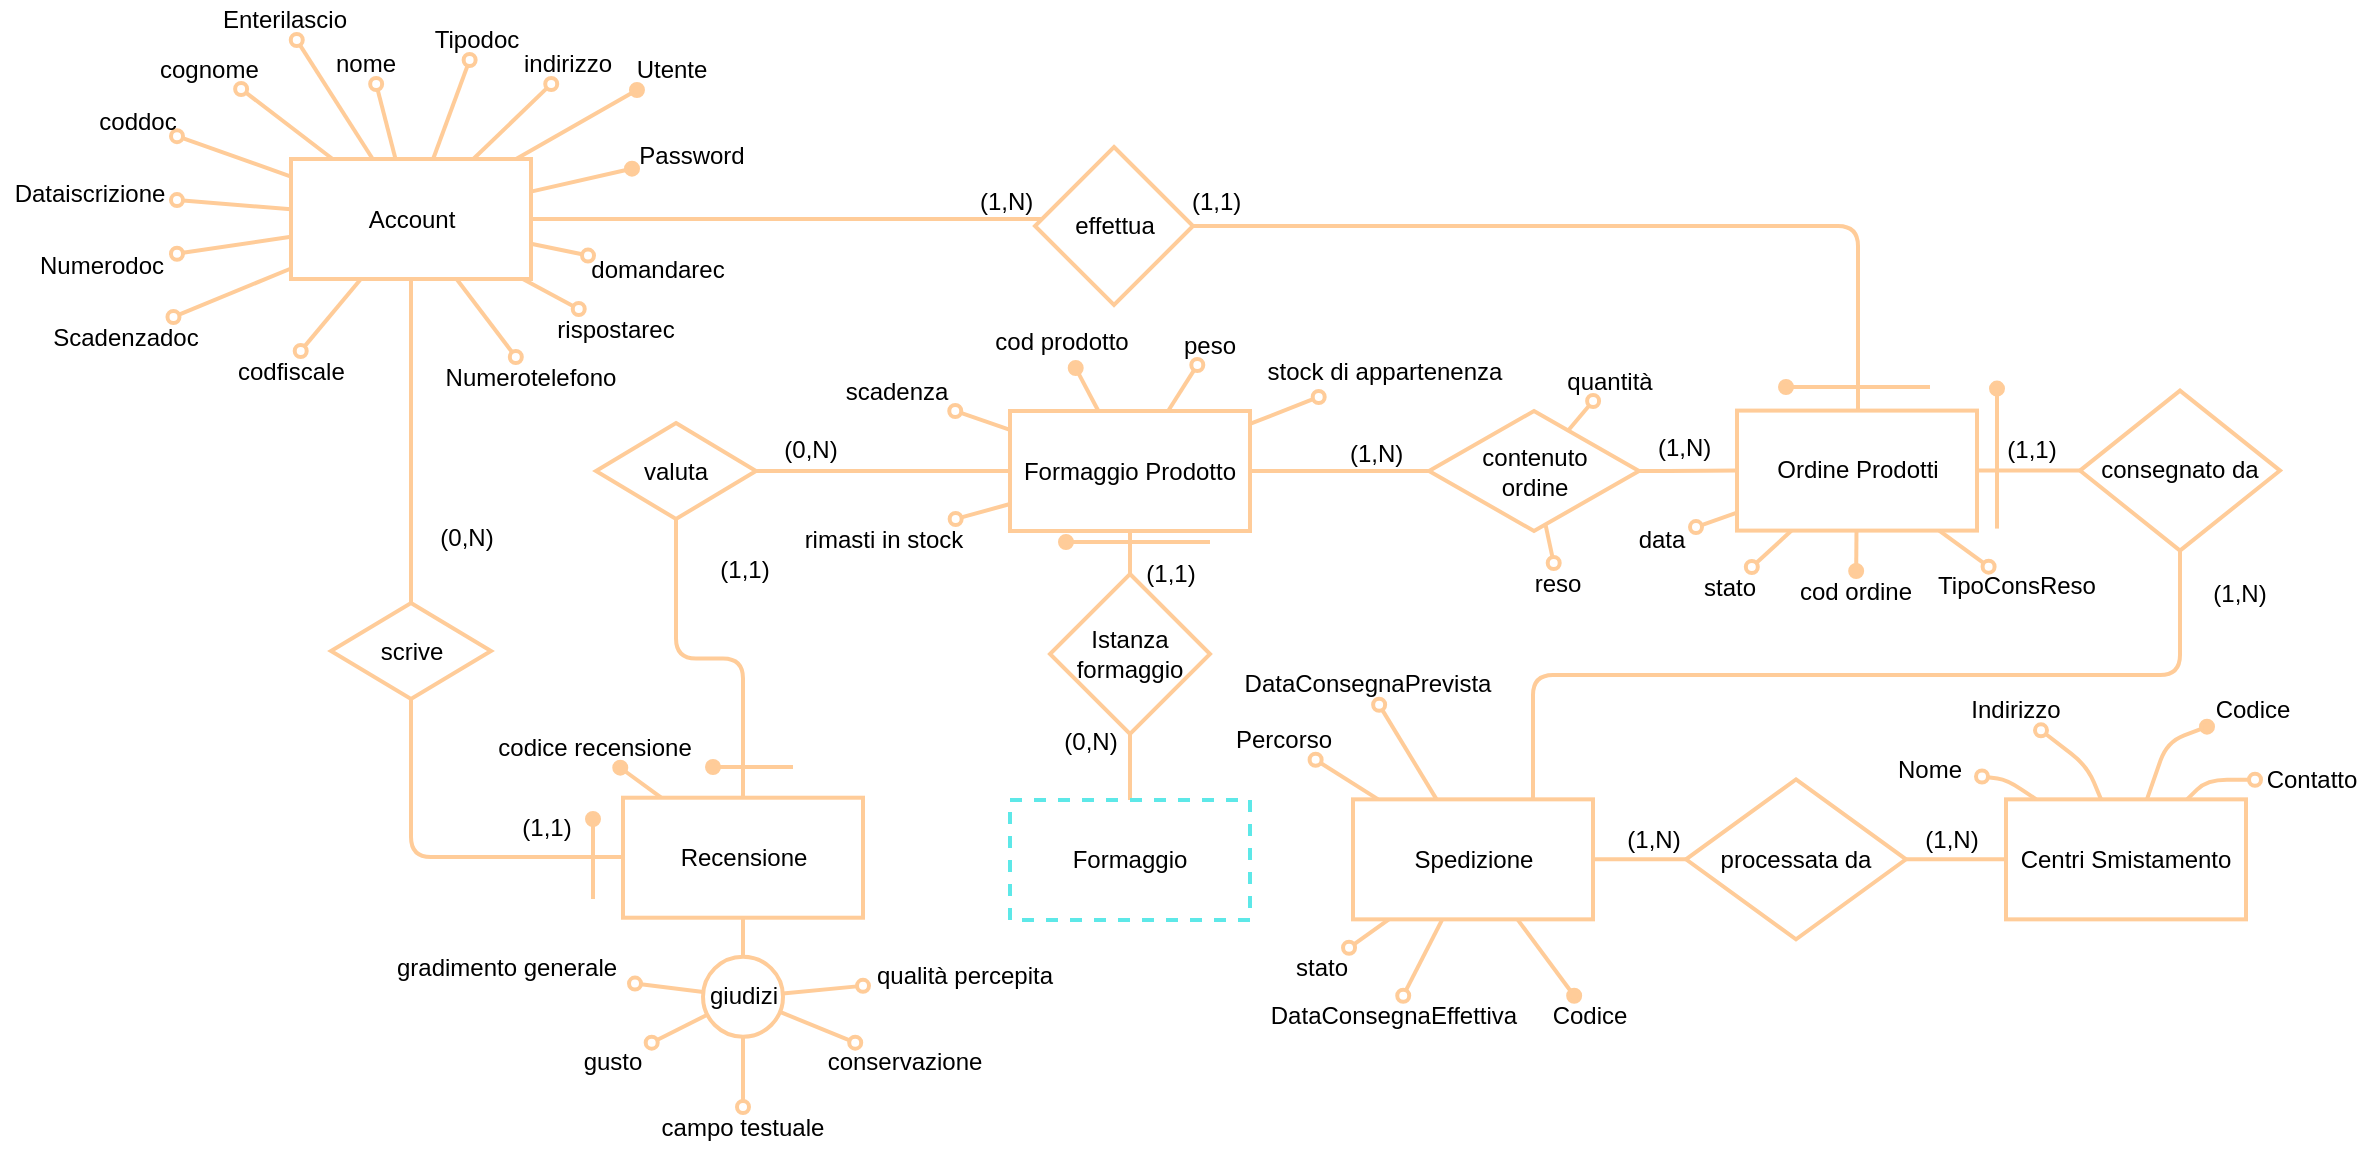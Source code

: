 <mxfile pages="1" version="11.2.8" type="device"><diagram id="EFP8-toJ9apn4Ru0ASMB" name="Page-1"><mxGraphModel dx="2170" dy="1178" grid="1" gridSize="10" guides="1" tooltips="1" connect="1" arrows="1" fold="1" page="1" pageScale="1" pageWidth="3300" pageHeight="2339" math="0" shadow="0"><root><mxCell id="0"/><mxCell id="1" parent="0"/><mxCell id="ha2ks437aVcWWN25_cpP-886" value="(0,N)&lt;br&gt;" style="text;html=1;resizable=0;points=[];autosize=1;align=center;verticalAlign=top;spacingTop=-4;" parent="1" vertex="1"><mxGeometry x="1407" y="456.357" width="40" height="20" as="geometry"/></mxCell><mxCell id="ha2ks437aVcWWN25_cpP-885" value="(1,1)&lt;br&gt;" style="text;html=1;resizable=0;points=[];autosize=1;align=center;verticalAlign=top;spacingTop=-4;" parent="1" vertex="1"><mxGeometry x="1447" y="371.857" width="40" height="20" as="geometry"/></mxCell><mxCell id="ha2ks437aVcWWN25_cpP-15" value="(1,N)" style="text;html=1;strokeColor=none;fillColor=none;align=center;verticalAlign=middle;whiteSpace=wrap;rounded=0;" parent="1" vertex="1"><mxGeometry x="1982" y="382.177" width="40" height="20" as="geometry"/></mxCell><mxCell id="ha2ks437aVcWWN25_cpP-16" value="(1,1)" style="text;html=1;strokeColor=none;fillColor=none;align=center;verticalAlign=middle;whiteSpace=wrap;rounded=0;" parent="1" vertex="1"><mxGeometry x="1878" y="310.294" width="40" height="20" as="geometry"/></mxCell><mxCell id="ha2ks437aVcWWN25_cpP-18" value="(1,N)" style="text;html=1;strokeColor=none;fillColor=none;align=center;verticalAlign=middle;whiteSpace=wrap;rounded=0;" parent="1" vertex="1"><mxGeometry x="1837.5" y="504.677" width="40" height="20" as="geometry"/></mxCell><mxCell id="ha2ks437aVcWWN25_cpP-1" style="rounded=0;orthogonalLoop=1;jettySize=auto;html=1;endArrow=oval;endFill=1;strokeColor=#FFCC99;strokeWidth=2;" parent="1" source="ha2ks437aVcWWN25_cpP-4" target="ha2ks437aVcWWN25_cpP-924" edge="1"><mxGeometry relative="1" as="geometry"><mxPoint x="1859" y="384.5" as="targetPoint"/></mxGeometry></mxCell><mxCell id="ha2ks437aVcWWN25_cpP-2" style="edgeStyle=none;rounded=0;orthogonalLoop=1;jettySize=auto;html=1;endArrow=oval;endFill=0;strokeColor=#FFCC99;strokeWidth=2;" parent="1" source="ha2ks437aVcWWN25_cpP-4" target="ha2ks437aVcWWN25_cpP-927" edge="1"><mxGeometry relative="1" as="geometry"><mxPoint x="1739" y="372.5" as="targetPoint"/></mxGeometry></mxCell><mxCell id="ha2ks437aVcWWN25_cpP-3" style="edgeStyle=none;rounded=0;orthogonalLoop=1;jettySize=auto;html=1;endArrow=oval;endFill=0;strokeColor=#FFCC99;strokeWidth=2;" parent="1" source="ha2ks437aVcWWN25_cpP-4" target="ha2ks437aVcWWN25_cpP-928" edge="1"><mxGeometry relative="1" as="geometry"><mxPoint x="1751" y="384.5" as="targetPoint"/></mxGeometry></mxCell><mxCell id="ha2ks437aVcWWN25_cpP-4" value="Ordine Prodotti" style="rounded=0;whiteSpace=wrap;html=1;strokeColor=#FFCC99;strokeWidth=2;" parent="1" vertex="1"><mxGeometry x="1750.5" y="300.294" width="120" height="60" as="geometry"/></mxCell><mxCell id="ha2ks437aVcWWN25_cpP-5" value="consegnato da" style="rhombus;whiteSpace=wrap;html=1;strokeColor=#FFCC99;strokeWidth=2;" parent="1" vertex="1"><mxGeometry x="1922" y="290.294" width="100" height="80" as="geometry"/></mxCell><mxCell id="ha2ks437aVcWWN25_cpP-6" style="edgeStyle=none;rounded=0;orthogonalLoop=1;jettySize=auto;html=1;endArrow=oval;endFill=0;strokeColor=#FFCC99;strokeWidth=2;" parent="1" source="ha2ks437aVcWWN25_cpP-8" target="ha2ks437aVcWWN25_cpP-930" edge="1"><mxGeometry relative="1" as="geometry"><mxPoint x="1559.5" y="578.882" as="targetPoint"/></mxGeometry></mxCell><mxCell id="ha2ks437aVcWWN25_cpP-7" style="rounded=0;orthogonalLoop=1;jettySize=auto;html=1;endArrow=oval;endFill=0;strokeColor=#FFCC99;strokeWidth=2;" parent="1" source="ha2ks437aVcWWN25_cpP-8" target="ha2ks437aVcWWN25_cpP-932" edge="1"><mxGeometry relative="1" as="geometry"><mxPoint x="1643.5" y="446.882" as="targetPoint"/></mxGeometry></mxCell><mxCell id="PpOcP5s3pyvRw53QO2UG-2" style="edgeStyle=orthogonalEdgeStyle;rounded=1;orthogonalLoop=1;jettySize=auto;html=1;exitX=0.75;exitY=0;exitDx=0;exitDy=0;entryX=0.5;entryY=1;entryDx=0;entryDy=0;endArrow=none;endFill=0;strokeColor=#FFCC99;strokeWidth=2;" parent="1" source="ha2ks437aVcWWN25_cpP-8" target="ha2ks437aVcWWN25_cpP-5" edge="1"><mxGeometry relative="1" as="geometry"/></mxCell><mxCell id="ha2ks437aVcWWN25_cpP-8" value="Spedizione" style="rounded=0;whiteSpace=wrap;html=1;strokeColor=#FFCC99;strokeWidth=2;" parent="1" vertex="1"><mxGeometry x="1558.5" y="494.677" width="120" height="60" as="geometry"/></mxCell><mxCell id="ha2ks437aVcWWN25_cpP-9" value="processata da" style="rhombus;whiteSpace=wrap;html=1;strokeColor=#FFCC99;strokeWidth=2;" parent="1" vertex="1"><mxGeometry x="1725" y="484.677" width="110" height="80" as="geometry"/></mxCell><mxCell id="ha2ks437aVcWWN25_cpP-10" value="Centri Smistamento" style="rounded=0;whiteSpace=wrap;html=1;strokeColor=#FFCC99;strokeWidth=2;" parent="1" vertex="1"><mxGeometry x="1885" y="494.677" width="120" height="60" as="geometry"/></mxCell><mxCell id="ha2ks437aVcWWN25_cpP-11" value="" style="endArrow=none;html=1;exitX=1;exitY=0.5;exitDx=0;exitDy=0;entryX=0;entryY=0.5;entryDx=0;entryDy=0;edgeStyle=orthogonalEdgeStyle;strokeColor=#FFCC99;strokeWidth=2;" parent="1" source="ha2ks437aVcWWN25_cpP-9" target="ha2ks437aVcWWN25_cpP-10" edge="1"><mxGeometry width="50" height="50" relative="1" as="geometry"><mxPoint x="1835" y="583.677" as="sourcePoint"/><mxPoint x="1885" y="533.677" as="targetPoint"/></mxGeometry></mxCell><mxCell id="ha2ks437aVcWWN25_cpP-13" value="" style="endArrow=none;html=1;exitX=1;exitY=0.5;exitDx=0;exitDy=0;entryX=0;entryY=0.5;entryDx=0;entryDy=0;edgeStyle=orthogonalEdgeStyle;strokeColor=#FFCC99;strokeWidth=2;" parent="1" source="ha2ks437aVcWWN25_cpP-8" target="ha2ks437aVcWWN25_cpP-9" edge="1"><mxGeometry width="50" height="50" relative="1" as="geometry"><mxPoint x="1685" y="553.677" as="sourcePoint"/><mxPoint x="1735" y="503.677" as="targetPoint"/></mxGeometry></mxCell><mxCell id="ha2ks437aVcWWN25_cpP-14" value="" style="endArrow=none;html=1;exitX=1;exitY=0.5;exitDx=0;exitDy=0;entryX=0;entryY=0.5;entryDx=0;entryDy=0;edgeStyle=orthogonalEdgeStyle;strokeColor=#FFCC99;strokeWidth=2;" parent="1" source="ha2ks437aVcWWN25_cpP-4" target="ha2ks437aVcWWN25_cpP-5" edge="1"><mxGeometry width="50" height="50" relative="1" as="geometry"><mxPoint x="1880.5" y="349.294" as="sourcePoint"/><mxPoint x="1910.5" y="329.294" as="targetPoint"/></mxGeometry></mxCell><mxCell id="ha2ks437aVcWWN25_cpP-17" value="(1,N)" style="text;html=1;strokeColor=none;fillColor=none;align=center;verticalAlign=middle;whiteSpace=wrap;rounded=0;" parent="1" vertex="1"><mxGeometry x="1688.5" y="504.677" width="40" height="20" as="geometry"/></mxCell><mxCell id="ha2ks437aVcWWN25_cpP-19" value="" style="endArrow=oval;html=1;endFill=1;strokeColor=#FFCC99;strokeWidth=2;" parent="1" source="ha2ks437aVcWWN25_cpP-8" target="ha2ks437aVcWWN25_cpP-21" edge="1"><mxGeometry width="50" height="50" relative="1" as="geometry"><mxPoint x="1648.5" y="524.882" as="sourcePoint"/><mxPoint x="1705" y="583.677" as="targetPoint"/><Array as="points"/></mxGeometry></mxCell><mxCell id="ha2ks437aVcWWN25_cpP-20" value="" style="endArrow=none;html=1;endFill=0;startArrow=oval;startFill=0;strokeColor=#FFCC99;strokeWidth=2;" parent="1" source="ha2ks437aVcWWN25_cpP-22" target="ha2ks437aVcWWN25_cpP-8" edge="1"><mxGeometry width="50" height="50" relative="1" as="geometry"><mxPoint x="1615" y="593.677" as="sourcePoint"/><mxPoint x="1645" y="563.677" as="targetPoint"/></mxGeometry></mxCell><mxCell id="ha2ks437aVcWWN25_cpP-21" value="Codice" style="text;html=1;strokeColor=none;fillColor=none;align=center;verticalAlign=middle;whiteSpace=wrap;rounded=0;" parent="1" vertex="1"><mxGeometry x="1651.5" y="592.882" width="50" height="20" as="geometry"/></mxCell><mxCell id="ha2ks437aVcWWN25_cpP-22" value="DataConsegnaPrevista" style="text;html=1;strokeColor=none;fillColor=none;align=center;verticalAlign=middle;whiteSpace=wrap;rounded=0;" parent="1" vertex="1"><mxGeometry x="1498.5" y="427.382" width="134" height="20" as="geometry"/></mxCell><mxCell id="ha2ks437aVcWWN25_cpP-23" value="" style="endArrow=oval;html=1;endFill=1;strokeColor=#FFCC99;strokeWidth=2;" parent="1" edge="1"><mxGeometry width="50" height="50" relative="1" as="geometry"><mxPoint x="1880.5" y="359.294" as="sourcePoint"/><mxPoint x="1880.5" y="289.294" as="targetPoint"/></mxGeometry></mxCell><mxCell id="ha2ks437aVcWWN25_cpP-24" value="" style="endArrow=none;html=1;startArrow=oval;startFill=0;strokeColor=#FFCC99;strokeWidth=2;" parent="1" source="ha2ks437aVcWWN25_cpP-25" target="ha2ks437aVcWWN25_cpP-8" edge="1"><mxGeometry width="50" height="50" relative="1" as="geometry"><mxPoint x="1525" y="583.677" as="sourcePoint"/><mxPoint x="1575" y="563.677" as="targetPoint"/><Array as="points"/></mxGeometry></mxCell><mxCell id="ha2ks437aVcWWN25_cpP-25" value="Percorso" style="text;html=1;strokeColor=none;fillColor=none;align=center;verticalAlign=middle;whiteSpace=wrap;rounded=0;" parent="1" vertex="1"><mxGeometry x="1493" y="454.882" width="62" height="20" as="geometry"/></mxCell><mxCell id="ha2ks437aVcWWN25_cpP-26" value="" style="endArrow=none;html=1;startArrow=oval;startFill=0;strokeColor=#FFCC99;strokeWidth=2;" parent="1" source="ha2ks437aVcWWN25_cpP-30" target="ha2ks437aVcWWN25_cpP-10" edge="1"><mxGeometry width="50" height="50" relative="1" as="geometry"><mxPoint x="1865" y="583.677" as="sourcePoint"/><mxPoint x="1985" y="573.677" as="targetPoint"/><Array as="points"><mxPoint x="1885.5" y="484.882"/></Array></mxGeometry></mxCell><mxCell id="ha2ks437aVcWWN25_cpP-27" value="" style="endArrow=none;html=1;startArrow=oval;startFill=0;strokeColor=#FFCC99;strokeWidth=2;" parent="1" source="ha2ks437aVcWWN25_cpP-31" target="ha2ks437aVcWWN25_cpP-10" edge="1"><mxGeometry width="50" height="50" relative="1" as="geometry"><mxPoint x="1905" y="613.677" as="sourcePoint"/><mxPoint x="1975" y="563.677" as="targetPoint"/><Array as="points"><mxPoint x="1925.5" y="477.882"/></Array></mxGeometry></mxCell><mxCell id="ha2ks437aVcWWN25_cpP-28" value="" style="endArrow=none;html=1;startArrow=oval;startFill=1;strokeColor=#FFCC99;strokeWidth=2;" parent="1" source="ha2ks437aVcWWN25_cpP-32" target="ha2ks437aVcWWN25_cpP-10" edge="1"><mxGeometry width="50" height="50" relative="1" as="geometry"><mxPoint x="1985" y="613.677" as="sourcePoint"/><mxPoint x="1956.5" y="525.882" as="targetPoint"/><Array as="points"><mxPoint x="1965.5" y="465.882"/></Array></mxGeometry></mxCell><mxCell id="ha2ks437aVcWWN25_cpP-29" value="" style="endArrow=none;html=1;endFill=0;startArrow=oval;startFill=0;strokeColor=#FFCC99;strokeWidth=2;" parent="1" source="ha2ks437aVcWWN25_cpP-33" target="ha2ks437aVcWWN25_cpP-10" edge="1"><mxGeometry width="50" height="50" relative="1" as="geometry"><mxPoint x="2005" y="583.677" as="sourcePoint"/><mxPoint x="1975.5" y="537.882" as="targetPoint"/><Array as="points"><mxPoint x="1985.5" y="484.882"/></Array></mxGeometry></mxCell><mxCell id="ha2ks437aVcWWN25_cpP-30" value="Nome" style="text;html=1;strokeColor=none;fillColor=none;align=center;verticalAlign=middle;whiteSpace=wrap;rounded=0;" parent="1" vertex="1"><mxGeometry x="1821" y="469.882" width="52" height="20" as="geometry"/></mxCell><mxCell id="ha2ks437aVcWWN25_cpP-31" value="Indirizzo" style="text;html=1;strokeColor=none;fillColor=none;align=center;verticalAlign=middle;whiteSpace=wrap;rounded=0;" parent="1" vertex="1"><mxGeometry x="1869.5" y="440.177" width="40" height="20" as="geometry"/></mxCell><mxCell id="ha2ks437aVcWWN25_cpP-32" value="Codice" style="text;html=1;strokeColor=none;fillColor=none;align=center;verticalAlign=middle;whiteSpace=wrap;rounded=0;" parent="1" vertex="1"><mxGeometry x="1985.5" y="439.882" width="45" height="20" as="geometry"/></mxCell><mxCell id="ha2ks437aVcWWN25_cpP-33" value="Contatto" style="text;html=1;strokeColor=none;fillColor=none;align=center;verticalAlign=middle;whiteSpace=wrap;rounded=0;" parent="1" vertex="1"><mxGeometry x="2009.5" y="474.882" width="56" height="20" as="geometry"/></mxCell><mxCell id="ha2ks437aVcWWN25_cpP-34" value="" style="endArrow=none;html=1;startArrow=oval;startFill=0;strokeColor=#FFCC99;strokeWidth=2;" parent="1" source="ha2ks437aVcWWN25_cpP-35" target="ha2ks437aVcWWN25_cpP-4" edge="1"><mxGeometry width="50" height="50" relative="1" as="geometry"><mxPoint x="1900.5" y="399.294" as="sourcePoint"/><mxPoint x="1850.5" y="399.294" as="targetPoint"/><Array as="points"/></mxGeometry></mxCell><mxCell id="ha2ks437aVcWWN25_cpP-35" value="TipoConsReso" style="text;html=1;strokeColor=none;fillColor=none;align=center;verticalAlign=middle;whiteSpace=wrap;rounded=0;" parent="1" vertex="1"><mxGeometry x="1844.5" y="378.32" width="91" height="20" as="geometry"/></mxCell><mxCell id="ha2ks437aVcWWN25_cpP-38" value="" style="edgeStyle=none;rounded=1;orthogonalLoop=1;jettySize=auto;html=1;endArrow=none;endFill=0;" parent="1" edge="1"><mxGeometry relative="1" as="geometry"><mxPoint x="1107.5" y="324" as="targetPoint"/></mxGeometry></mxCell><mxCell id="ha2ks437aVcWWN25_cpP-172" style="rounded=1;orthogonalLoop=1;jettySize=auto;html=1;endArrow=oval;endFill=0;strokeColor=#FFCC99;strokeWidth=2;" parent="1" source="ha2ks437aVcWWN25_cpP-660" target="ha2ks437aVcWWN25_cpP-217" edge="1"><mxGeometry relative="1" as="geometry"><Array as="points"/></mxGeometry></mxCell><mxCell id="ha2ks437aVcWWN25_cpP-173" style="edgeStyle=none;rounded=1;orthogonalLoop=1;jettySize=auto;html=1;endArrow=oval;endFill=0;strokeColor=#FFCC99;strokeWidth=2;" parent="1" source="ha2ks437aVcWWN25_cpP-660" target="ha2ks437aVcWWN25_cpP-218" edge="1"><mxGeometry relative="1" as="geometry"><Array as="points"/></mxGeometry></mxCell><mxCell id="ha2ks437aVcWWN25_cpP-174" style="edgeStyle=none;rounded=1;orthogonalLoop=1;jettySize=auto;html=1;endArrow=oval;endFill=0;strokeColor=#FFCC99;strokeWidth=2;" parent="1" source="ha2ks437aVcWWN25_cpP-660" target="ha2ks437aVcWWN25_cpP-219" edge="1"><mxGeometry relative="1" as="geometry"><Array as="points"/></mxGeometry></mxCell><mxCell id="ha2ks437aVcWWN25_cpP-176" style="edgeStyle=none;rounded=1;orthogonalLoop=1;jettySize=auto;html=1;endArrow=oval;endFill=0;strokeColor=#FFCC99;strokeWidth=2;" parent="1" source="ha2ks437aVcWWN25_cpP-660" target="ha2ks437aVcWWN25_cpP-220" edge="1"><mxGeometry relative="1" as="geometry"/></mxCell><mxCell id="ha2ks437aVcWWN25_cpP-178" style="rounded=1;orthogonalLoop=1;jettySize=auto;html=1;endArrow=oval;endFill=0;strokeColor=#FFCC99;strokeWidth=2;" parent="1" source="ha2ks437aVcWWN25_cpP-660" target="ha2ks437aVcWWN25_cpP-693" edge="1"><mxGeometry relative="1" as="geometry"/></mxCell><mxCell id="ha2ks437aVcWWN25_cpP-179" style="edgeStyle=none;rounded=1;orthogonalLoop=1;jettySize=auto;html=1;endArrow=oval;endFill=0;strokeColor=#FFCC99;strokeWidth=2;" parent="1" source="ha2ks437aVcWWN25_cpP-660" target="ha2ks437aVcWWN25_cpP-694" edge="1"><mxGeometry relative="1" as="geometry"><Array as="points"/></mxGeometry></mxCell><mxCell id="ha2ks437aVcWWN25_cpP-180" style="edgeStyle=none;rounded=1;orthogonalLoop=1;jettySize=auto;html=1;endArrow=oval;endFill=0;strokeColor=#FFCC99;strokeWidth=2;" parent="1" source="ha2ks437aVcWWN25_cpP-660" target="ha2ks437aVcWWN25_cpP-692" edge="1"><mxGeometry relative="1" as="geometry"><Array as="points"/></mxGeometry></mxCell><mxCell id="ha2ks437aVcWWN25_cpP-181" style="edgeStyle=none;rounded=1;orthogonalLoop=1;jettySize=auto;html=1;endArrow=oval;endFill=0;strokeColor=#FFCC99;strokeWidth=2;" parent="1" source="ha2ks437aVcWWN25_cpP-660" target="ha2ks437aVcWWN25_cpP-691" edge="1"><mxGeometry relative="1" as="geometry"><Array as="points"/></mxGeometry></mxCell><mxCell id="ha2ks437aVcWWN25_cpP-182" style="edgeStyle=none;rounded=1;orthogonalLoop=1;jettySize=auto;html=1;endArrow=oval;endFill=0;strokeColor=#FFCC99;strokeWidth=2;" parent="1" source="ha2ks437aVcWWN25_cpP-660" target="ha2ks437aVcWWN25_cpP-696" edge="1"><mxGeometry relative="1" as="geometry"><Array as="points"/></mxGeometry></mxCell><mxCell id="ha2ks437aVcWWN25_cpP-183" style="edgeStyle=none;rounded=1;orthogonalLoop=1;jettySize=auto;html=1;endArrow=oval;endFill=0;strokeColor=#FFCC99;strokeWidth=2;" parent="1" source="ha2ks437aVcWWN25_cpP-660" target="ha2ks437aVcWWN25_cpP-695" edge="1"><mxGeometry relative="1" as="geometry"><Array as="points"/></mxGeometry></mxCell><mxCell id="ha2ks437aVcWWN25_cpP-184" style="edgeStyle=orthogonalEdgeStyle;rounded=1;orthogonalLoop=1;jettySize=auto;html=1;endArrow=none;endFill=0;strokeColor=#FFCC99;strokeWidth=2;" parent="1" source="ha2ks437aVcWWN25_cpP-660" target="ha2ks437aVcWWN25_cpP-705" edge="1"><mxGeometry relative="1" as="geometry"><mxPoint x="1367.0" y="466.147" as="targetPoint"/><mxPoint x="743" y="456.5" as="sourcePoint"/><Array as="points"><mxPoint x="1108.5" y="207.5"/><mxPoint x="1108.5" y="207.5"/></Array></mxGeometry></mxCell><mxCell id="ha2ks437aVcWWN25_cpP-186" style="rounded=0;orthogonalLoop=1;jettySize=auto;html=1;endArrow=oval;endFill=0;strokeColor=#FFCC99;strokeWidth=2;" parent="1" source="ha2ks437aVcWWN25_cpP-660" target="ha2ks437aVcWWN25_cpP-920" edge="1"><mxGeometry relative="1" as="geometry"><mxPoint x="921" y="426.5" as="targetPoint"/></mxGeometry></mxCell><mxCell id="ha2ks437aVcWWN25_cpP-217" value="nome" style="text;html=1;strokeColor=none;fillColor=none;align=left;verticalAlign=middle;whiteSpace=wrap;rounded=0;" parent="1" vertex="1"><mxGeometry x="1047.5" y="117" width="40" height="20" as="geometry"/></mxCell><mxCell id="ha2ks437aVcWWN25_cpP-218" value="cognome" style="text;html=1;strokeColor=none;fillColor=none;align=left;verticalAlign=middle;whiteSpace=wrap;rounded=0;" parent="1" vertex="1"><mxGeometry x="959.5" y="119.5" width="60" height="20" as="geometry"/></mxCell><mxCell id="ha2ks437aVcWWN25_cpP-219" value="indirizzo" style="text;html=1;strokeColor=none;fillColor=none;align=left;verticalAlign=middle;whiteSpace=wrap;rounded=0;" parent="1" vertex="1"><mxGeometry x="1141.5" y="117" width="53" height="20" as="geometry"/></mxCell><mxCell id="ha2ks437aVcWWN25_cpP-220" value="coddoc" style="text;html=1;strokeColor=none;fillColor=none;align=center;verticalAlign=middle;whiteSpace=wrap;rounded=0;" parent="1" vertex="1"><mxGeometry x="930.5" y="146" width="40" height="20" as="geometry"/></mxCell><mxCell id="ha2ks437aVcWWN25_cpP-304" style="edgeStyle=orthogonalEdgeStyle;rounded=0;orthogonalLoop=1;jettySize=auto;html=1;startArrow=none;startFill=0;endArrow=none;endFill=0;strokeColor=#FFCC99;strokeWidth=2;" parent="1" source="ha2ks437aVcWWN25_cpP-306" target="ha2ks437aVcWWN25_cpP-884" edge="1"><mxGeometry relative="1" as="geometry"/></mxCell><mxCell id="ha2ks437aVcWWN25_cpP-306" value="Formaggio" style="rounded=0;whiteSpace=wrap;html=1;strokeColor=#5DE8E8;strokeWidth=2;dashed=1;" parent="1" vertex="1"><mxGeometry x="1387" y="495" width="120" height="60" as="geometry"/></mxCell><mxCell id="ha2ks437aVcWWN25_cpP-417" value="" style="endArrow=none;html=1;startArrow=oval;startFill=0;strokeColor=#FFCC99;strokeWidth=2;" parent="1" source="ha2ks437aVcWWN25_cpP-420" target="ha2ks437aVcWWN25_cpP-883" edge="1"><mxGeometry width="50" height="50" relative="1" as="geometry"><mxPoint x="1337" y="585" as="sourcePoint"/><mxPoint x="1427" y="545" as="targetPoint"/><Array as="points"/></mxGeometry></mxCell><mxCell id="ha2ks437aVcWWN25_cpP-418" value="" style="endArrow=none;html=1;startArrow=oval;startFill=0;strokeColor=#FFCC99;strokeWidth=2;" parent="1" source="ha2ks437aVcWWN25_cpP-419" target="ha2ks437aVcWWN25_cpP-883" edge="1"><mxGeometry width="50" height="50" relative="1" as="geometry"><mxPoint x="1337" y="465" as="sourcePoint"/><mxPoint x="1387" y="415" as="targetPoint"/><Array as="points"/></mxGeometry></mxCell><mxCell id="ha2ks437aVcWWN25_cpP-419" value="peso" style="text;html=1;strokeColor=none;fillColor=none;align=center;verticalAlign=middle;whiteSpace=wrap;rounded=0;" parent="1" vertex="1"><mxGeometry x="1467" y="257.5" width="40" height="20" as="geometry"/></mxCell><mxCell id="ha2ks437aVcWWN25_cpP-420" value="scadenza" style="text;html=1;strokeColor=none;fillColor=none;align=center;verticalAlign=middle;whiteSpace=wrap;rounded=0;" parent="1" vertex="1"><mxGeometry x="1295" y="280.5" width="71" height="20" as="geometry"/></mxCell><mxCell id="ha2ks437aVcWWN25_cpP-647" style="edgeStyle=orthogonalEdgeStyle;rounded=1;orthogonalLoop=1;jettySize=auto;html=1;endArrow=none;endFill=0;strokeColor=#FFCC99;strokeWidth=2;" parent="1" source="ha2ks437aVcWWN25_cpP-648" target="ha2ks437aVcWWN25_cpP-676" edge="1"><mxGeometry relative="1" as="geometry"><Array as="points"><mxPoint x="1087.5" y="523.5"/></Array></mxGeometry></mxCell><mxCell id="ha2ks437aVcWWN25_cpP-648" value="scrive" style="rhombus;whiteSpace=wrap;html=1;align=center;strokeColor=#FFCC99;strokeWidth=2;" parent="1" vertex="1"><mxGeometry x="1047.5" y="396.5" width="80" height="48" as="geometry"/></mxCell><mxCell id="ha2ks437aVcWWN25_cpP-649" style="edgeStyle=orthogonalEdgeStyle;rounded=1;orthogonalLoop=1;jettySize=auto;html=1;endArrow=none;endFill=0;strokeColor=#FFCC99;strokeWidth=2;" parent="1" source="ha2ks437aVcWWN25_cpP-651" target="ha2ks437aVcWWN25_cpP-676" edge="1"><mxGeometry relative="1" as="geometry"/></mxCell><mxCell id="ha2ks437aVcWWN25_cpP-650" style="edgeStyle=orthogonalEdgeStyle;rounded=0;orthogonalLoop=1;jettySize=auto;html=1;startArrow=none;startFill=0;endArrow=none;endFill=0;strokeColor=#FFCC99;strokeWidth=2;" parent="1" source="ha2ks437aVcWWN25_cpP-651" target="ha2ks437aVcWWN25_cpP-883" edge="1"><mxGeometry relative="1" as="geometry"/></mxCell><mxCell id="ha2ks437aVcWWN25_cpP-651" value="valuta" style="rhombus;whiteSpace=wrap;html=1;align=center;strokeColor=#FFCC99;strokeWidth=2;" parent="1" vertex="1"><mxGeometry x="1180" y="306.5" width="80" height="48" as="geometry"/></mxCell><mxCell id="ha2ks437aVcWWN25_cpP-652" style="edgeStyle=orthogonalEdgeStyle;rounded=1;orthogonalLoop=1;jettySize=auto;html=1;endArrow=none;endFill=0;strokeColor=#FFCC99;strokeWidth=2;" parent="1" source="ha2ks437aVcWWN25_cpP-656" target="ha2ks437aVcWWN25_cpP-4" edge="1"><mxGeometry relative="1" as="geometry"/></mxCell><mxCell id="ha2ks437aVcWWN25_cpP-653" style="edgeStyle=orthogonalEdgeStyle;rounded=0;orthogonalLoop=1;jettySize=auto;html=1;startArrow=none;startFill=0;endArrow=none;endFill=0;strokeColor=#FFCC99;strokeWidth=2;" parent="1" source="ha2ks437aVcWWN25_cpP-656" target="ha2ks437aVcWWN25_cpP-883" edge="1"><mxGeometry relative="1" as="geometry"/></mxCell><mxCell id="ha2ks437aVcWWN25_cpP-654" style="edgeStyle=none;rounded=0;orthogonalLoop=1;jettySize=auto;html=1;endArrow=oval;endFill=0;strokeColor=#FFCC99;strokeWidth=2;" parent="1" source="ha2ks437aVcWWN25_cpP-656" target="ha2ks437aVcWWN25_cpP-926" edge="1"><mxGeometry relative="1" as="geometry"><mxPoint x="1667" y="288.5" as="targetPoint"/></mxGeometry></mxCell><mxCell id="ha2ks437aVcWWN25_cpP-655" style="edgeStyle=none;rounded=0;orthogonalLoop=1;jettySize=auto;html=1;endArrow=oval;endFill=0;strokeColor=#FFCC99;strokeWidth=2;" parent="1" source="ha2ks437aVcWWN25_cpP-656" target="ha2ks437aVcWWN25_cpP-933" edge="1"><mxGeometry relative="1" as="geometry"><mxPoint x="1667" y="372.5" as="targetPoint"/></mxGeometry></mxCell><mxCell id="ha2ks437aVcWWN25_cpP-656" value="contenuto&lt;br&gt;ordine" style="rhombus;whiteSpace=wrap;html=1;align=center;strokeColor=#FFCC99;strokeWidth=2;" parent="1" vertex="1"><mxGeometry x="1596.5" y="300.5" width="105" height="60" as="geometry"/></mxCell><mxCell id="ha2ks437aVcWWN25_cpP-659" style="edgeStyle=orthogonalEdgeStyle;rounded=1;orthogonalLoop=1;jettySize=auto;html=1;endArrow=none;endFill=0;strokeColor=#FFCC99;strokeWidth=2;" parent="1" source="ha2ks437aVcWWN25_cpP-660" target="ha2ks437aVcWWN25_cpP-648" edge="1"><mxGeometry relative="1" as="geometry"/></mxCell><mxCell id="ha2ks437aVcWWN25_cpP-660" value="Account" style="rounded=0;whiteSpace=wrap;html=1;strokeColor=#FFCC99;strokeWidth=2;" parent="1" vertex="1"><mxGeometry x="1027.5" y="174.5" width="120" height="60" as="geometry"/></mxCell><mxCell id="ha2ks437aVcWWN25_cpP-661" value="" style="endArrow=oval;html=1;endFill=1;strokeColor=#FFCC99;strokeWidth=2;" parent="1" source="ha2ks437aVcWWN25_cpP-660" target="ha2ks437aVcWWN25_cpP-666" edge="1"><mxGeometry width="50" height="50" relative="1" as="geometry"><mxPoint x="1144.5" y="169.5" as="sourcePoint"/><mxPoint x="1184.5" y="159.5" as="targetPoint"/><Array as="points"/></mxGeometry></mxCell><mxCell id="ha2ks437aVcWWN25_cpP-662" value="" style="endArrow=oval;html=1;startArrow=none;startFill=0;endFill=1;strokeColor=#FFCC99;strokeWidth=2;" parent="1" source="ha2ks437aVcWWN25_cpP-660" target="ha2ks437aVcWWN25_cpP-665" edge="1"><mxGeometry width="50" height="50" relative="1" as="geometry"><mxPoint x="1064.5" y="169.5" as="sourcePoint"/><mxPoint x="1184.5" y="139.5" as="targetPoint"/><Array as="points"/></mxGeometry></mxCell><mxCell id="ha2ks437aVcWWN25_cpP-663" value="" style="endArrow=oval;html=1;endFill=0;strokeColor=#FFCC99;strokeWidth=2;" parent="1" source="ha2ks437aVcWWN25_cpP-660" target="ha2ks437aVcWWN25_cpP-667" edge="1"><mxGeometry width="50" height="50" relative="1" as="geometry"><mxPoint x="1114.5" y="299.5" as="sourcePoint"/><mxPoint x="1184.5" y="249.5" as="targetPoint"/><Array as="points"/></mxGeometry></mxCell><mxCell id="ha2ks437aVcWWN25_cpP-664" value="" style="endArrow=oval;html=1;startArrow=none;startFill=0;endFill=0;strokeColor=#FFCC99;strokeWidth=2;" parent="1" source="ha2ks437aVcWWN25_cpP-660" target="ha2ks437aVcWWN25_cpP-668" edge="1"><mxGeometry width="50" height="50" relative="1" as="geometry"><mxPoint x="1098.5" y="239.5" as="sourcePoint"/><mxPoint x="1184.5" y="269.5" as="targetPoint"/><Array as="points"/></mxGeometry></mxCell><mxCell id="ha2ks437aVcWWN25_cpP-665" value="Utente" style="text;html=1;strokeColor=none;fillColor=none;align=center;verticalAlign=middle;whiteSpace=wrap;rounded=0;" parent="1" vertex="1"><mxGeometry x="1198" y="120" width="40" height="20" as="geometry"/></mxCell><mxCell id="ha2ks437aVcWWN25_cpP-666" value="Password" style="text;html=1;strokeColor=none;fillColor=none;align=center;verticalAlign=middle;whiteSpace=wrap;rounded=0;" parent="1" vertex="1"><mxGeometry x="1198" y="162.5" width="60" height="20" as="geometry"/></mxCell><mxCell id="ha2ks437aVcWWN25_cpP-667" value="domandarec" style="text;html=1;strokeColor=none;fillColor=none;align=center;verticalAlign=middle;whiteSpace=wrap;rounded=0;" parent="1" vertex="1"><mxGeometry x="1176" y="220" width="70" height="20" as="geometry"/></mxCell><mxCell id="ha2ks437aVcWWN25_cpP-668" value="rispostarec" style="text;html=1;strokeColor=none;fillColor=none;align=center;verticalAlign=middle;whiteSpace=wrap;rounded=0;" parent="1" vertex="1"><mxGeometry x="1160" y="249.5" width="60" height="20" as="geometry"/></mxCell><mxCell id="ha2ks437aVcWWN25_cpP-669" value="(0,N)&lt;br&gt;" style="text;html=1;resizable=0;points=[];autosize=1;align=center;verticalAlign=top;spacingTop=-4;" parent="1" vertex="1"><mxGeometry x="1094.897" y="354.357" width="40" height="20" as="geometry"/></mxCell><mxCell id="ha2ks437aVcWWN25_cpP-670" value="(1,1)&lt;br&gt;" style="text;html=1;resizable=0;points=[];autosize=1;align=center;verticalAlign=top;spacingTop=-4;" parent="1" vertex="1"><mxGeometry x="1134.5" y="499.357" width="40" height="20" as="geometry"/></mxCell><mxCell id="ha2ks437aVcWWN25_cpP-671" style="edgeStyle=none;rounded=1;orthogonalLoop=1;jettySize=auto;html=1;endArrow=oval;endFill=1;strokeWidth=2;align=center;strokeColor=#FFCC99;" parent="1" edge="1"><mxGeometry relative="1" as="geometry"><mxPoint x="1178.5" y="504.5" as="targetPoint"/><mxPoint x="1178.5" y="544.5" as="sourcePoint"/></mxGeometry></mxCell><mxCell id="ha2ks437aVcWWN25_cpP-672" value="(1,1)&lt;br&gt;" style="text;html=1;resizable=0;points=[];autosize=1;align=center;verticalAlign=top;spacingTop=-4;" parent="1" vertex="1"><mxGeometry x="1233.5" y="370.357" width="40" height="20" as="geometry"/></mxCell><mxCell id="ha2ks437aVcWWN25_cpP-673" style="edgeStyle=none;rounded=1;orthogonalLoop=1;jettySize=auto;html=1;endArrow=oval;endFill=1;strokeWidth=2;align=center;strokeColor=#FFCC99;" parent="1" edge="1"><mxGeometry relative="1" as="geometry"><mxPoint x="1238.5" y="478.5" as="targetPoint"/><mxPoint x="1278.5" y="478.5" as="sourcePoint"/></mxGeometry></mxCell><mxCell id="ha2ks437aVcWWN25_cpP-674" value="codice recensione&lt;br&gt;" style="text;html=1;resizable=0;points=[];autosize=1;align=center;verticalAlign=top;spacingTop=-4;" parent="1" vertex="1"><mxGeometry x="1123.5" y="458.857" width="110" height="20" as="geometry"/></mxCell><mxCell id="ha2ks437aVcWWN25_cpP-675" style="edgeStyle=none;rounded=1;orthogonalLoop=1;jettySize=auto;html=1;endArrow=oval;endFill=1;strokeWidth=2;align=center;strokeColor=#FFCC99;" parent="1" source="ha2ks437aVcWWN25_cpP-676" target="ha2ks437aVcWWN25_cpP-674" edge="1"><mxGeometry relative="1" as="geometry"><mxPoint x="1253.5" y="464.857" as="targetPoint"/></mxGeometry></mxCell><mxCell id="ha2ks437aVcWWN25_cpP-676" value="Recensione&lt;br&gt;" style="rounded=0;whiteSpace=wrap;html=1;align=center;strokeColor=#FFCC99;strokeWidth=2;" parent="1" vertex="1"><mxGeometry x="1193.5" y="493.857" width="120" height="60" as="geometry"/></mxCell><mxCell id="ha2ks437aVcWWN25_cpP-677" style="edgeStyle=none;rounded=1;orthogonalLoop=1;jettySize=auto;html=1;endArrow=none;endFill=0;strokeWidth=2;strokeColor=#FFCC99;" parent="1" source="ha2ks437aVcWWN25_cpP-676" target="ha2ks437aVcWWN25_cpP-683" edge="1"><mxGeometry relative="1" as="geometry"><mxPoint x="1253.5" y="584.857" as="targetPoint"/></mxGeometry></mxCell><mxCell id="ha2ks437aVcWWN25_cpP-678" style="edgeStyle=none;rounded=1;orthogonalLoop=1;jettySize=auto;html=1;endArrow=oval;endFill=0;strokeWidth=2;align=center;strokeColor=#FFCC99;" parent="1" source="ha2ks437aVcWWN25_cpP-683" target="ha2ks437aVcWWN25_cpP-685" edge="1"><mxGeometry relative="1" as="geometry"><mxPoint x="1347" y="450.842" as="targetPoint"/></mxGeometry></mxCell><mxCell id="ha2ks437aVcWWN25_cpP-679" style="edgeStyle=none;rounded=1;orthogonalLoop=1;jettySize=auto;html=1;endArrow=oval;endFill=0;strokeWidth=2;align=center;strokeColor=#FFCC99;" parent="1" source="ha2ks437aVcWWN25_cpP-683" target="ha2ks437aVcWWN25_cpP-684" edge="1"><mxGeometry relative="1" as="geometry"/></mxCell><mxCell id="ha2ks437aVcWWN25_cpP-681" style="edgeStyle=none;rounded=1;orthogonalLoop=1;jettySize=auto;html=1;endArrow=oval;endFill=0;strokeWidth=2;align=center;strokeColor=#FFCC99;" parent="1" source="ha2ks437aVcWWN25_cpP-683" target="ha2ks437aVcWWN25_cpP-690" edge="1"><mxGeometry relative="1" as="geometry"><mxPoint x="1193.55" y="403.357" as="targetPoint"/></mxGeometry></mxCell><mxCell id="ha2ks437aVcWWN25_cpP-682" style="edgeStyle=none;rounded=1;orthogonalLoop=1;jettySize=auto;html=1;endArrow=oval;endFill=0;strokeWidth=2;align=center;strokeColor=#FFCC99;" parent="1" source="ha2ks437aVcWWN25_cpP-683" target="ha2ks437aVcWWN25_cpP-687" edge="1"><mxGeometry relative="1" as="geometry"><mxPoint x="1189" y="451.448" as="targetPoint"/></mxGeometry></mxCell><mxCell id="iSkgzNAF7NxDRUB1Yl_z-1" style="rounded=0;orthogonalLoop=1;jettySize=auto;html=1;exitX=0.5;exitY=1;exitDx=0;exitDy=0;startArrow=none;startFill=0;endArrow=oval;endFill=0;strokeColor=#FFCC99;strokeWidth=2;entryX=0.5;entryY=0;entryDx=0;entryDy=0;" parent="1" source="ha2ks437aVcWWN25_cpP-683" target="iSkgzNAF7NxDRUB1Yl_z-2" edge="1"><mxGeometry relative="1" as="geometry"><mxPoint x="1253.5" y="638.5" as="targetPoint"/></mxGeometry></mxCell><mxCell id="ha2ks437aVcWWN25_cpP-683" value="giudizi" style="ellipse;whiteSpace=wrap;html=1;aspect=fixed;align=center;strokeColor=#FFCC99;strokeWidth=2;" parent="1" vertex="1"><mxGeometry x="1233.5" y="573.357" width="40" height="40" as="geometry"/></mxCell><mxCell id="ha2ks437aVcWWN25_cpP-684" value="qualità percepita&lt;br&gt;" style="text;html=1;resizable=0;points=[];autosize=1;align=center;verticalAlign=top;spacingTop=-4;" parent="1" vertex="1"><mxGeometry x="1313.5" y="573.357" width="100" height="20" as="geometry"/></mxCell><mxCell id="ha2ks437aVcWWN25_cpP-685" value="conservazione&lt;br&gt;" style="text;html=1;resizable=0;points=[];autosize=1;align=center;verticalAlign=top;spacingTop=-4;" parent="1" vertex="1"><mxGeometry x="1289" y="616.357" width="90" height="20" as="geometry"/></mxCell><mxCell id="ha2ks437aVcWWN25_cpP-687" value="gusto&lt;br&gt;" style="text;html=1;resizable=0;points=[];autosize=1;align=center;verticalAlign=top;spacingTop=-4;" parent="1" vertex="1"><mxGeometry x="1168" y="616.357" width="40" height="20" as="geometry"/></mxCell><mxCell id="ha2ks437aVcWWN25_cpP-688" style="rounded=1;orthogonalLoop=1;jettySize=auto;html=1;endArrow=oval;endFill=0;strokeColor=#FFCC99;strokeWidth=2;" parent="1" source="ha2ks437aVcWWN25_cpP-883" target="ha2ks437aVcWWN25_cpP-711" edge="1"><mxGeometry relative="1" as="geometry"><mxPoint x="1480.734" y="455.5" as="targetPoint"/><mxPoint x="1448.089" y="485.357" as="sourcePoint"/></mxGeometry></mxCell><mxCell id="ha2ks437aVcWWN25_cpP-689" value="(0,N)&lt;br&gt;" style="text;html=1;resizable=0;points=[];autosize=1;align=center;verticalAlign=top;spacingTop=-4;" parent="1" vertex="1"><mxGeometry x="1267" y="310.357" width="40" height="20" as="geometry"/></mxCell><mxCell id="ha2ks437aVcWWN25_cpP-690" value="gradimento generale&lt;br&gt;" style="text;html=1;resizable=0;points=[];autosize=1;align=center;verticalAlign=top;spacingTop=-4;" parent="1" vertex="1"><mxGeometry x="1069.5" y="568.857" width="130" height="20" as="geometry"/></mxCell><mxCell id="ha2ks437aVcWWN25_cpP-691" value="Tipodoc" style="text;html=1;strokeColor=none;fillColor=none;align=center;verticalAlign=middle;whiteSpace=wrap;rounded=0;" parent="1" vertex="1"><mxGeometry x="1095" y="105" width="51" height="20" as="geometry"/></mxCell><mxCell id="ha2ks437aVcWWN25_cpP-692" value="Enterilascio" style="text;html=1;strokeColor=none;fillColor=none;align=center;verticalAlign=middle;whiteSpace=wrap;rounded=0;" parent="1" vertex="1"><mxGeometry x="983.5" y="95" width="81" height="20" as="geometry"/></mxCell><mxCell id="ha2ks437aVcWWN25_cpP-693" value="Scadenzadoc" style="text;html=1;strokeColor=none;fillColor=none;align=center;verticalAlign=middle;whiteSpace=wrap;rounded=0;" parent="1" vertex="1"><mxGeometry x="899.5" y="253.5" width="90" height="20" as="geometry"/></mxCell><mxCell id="ha2ks437aVcWWN25_cpP-694" value="Numerodoc" style="text;html=1;strokeColor=none;fillColor=none;align=center;verticalAlign=middle;whiteSpace=wrap;rounded=0;" parent="1" vertex="1"><mxGeometry x="894.5" y="217.5" width="76" height="20" as="geometry"/></mxCell><mxCell id="ha2ks437aVcWWN25_cpP-695" value="Dataiscrizione" style="text;html=1;strokeColor=none;fillColor=none;align=center;verticalAlign=middle;whiteSpace=wrap;rounded=0;" parent="1" vertex="1"><mxGeometry x="882.5" y="181.5" width="88" height="20" as="geometry"/></mxCell><mxCell id="ha2ks437aVcWWN25_cpP-696" value="Numerotelefono" style="text;html=1;strokeColor=none;fillColor=none;align=center;verticalAlign=middle;whiteSpace=wrap;rounded=0;" parent="1" vertex="1"><mxGeometry x="1097" y="273.5" width="101" height="20" as="geometry"/></mxCell><mxCell id="ha2ks437aVcWWN25_cpP-702" value="(1,N)" style="text;html=1;resizable=0;points=[];autosize=1;align=left;verticalAlign=top;spacingTop=-4;" parent="1" vertex="1"><mxGeometry x="1709" y="308.5" width="48" height="12" as="geometry"/></mxCell><mxCell id="ha2ks437aVcWWN25_cpP-703" value="(1,N)" style="text;html=1;resizable=0;points=[];autosize=1;align=left;verticalAlign=top;spacingTop=-4;" parent="1" vertex="1"><mxGeometry x="1555" y="312" width="48" height="12" as="geometry"/></mxCell><mxCell id="ha2ks437aVcWWN25_cpP-704" style="edgeStyle=orthogonalEdgeStyle;rounded=1;orthogonalLoop=1;jettySize=auto;html=1;endArrow=none;endFill=0;strokeColor=#FFCC99;strokeWidth=2;" parent="1" source="ha2ks437aVcWWN25_cpP-705" target="ha2ks437aVcWWN25_cpP-4" edge="1"><mxGeometry relative="1" as="geometry"><Array as="points"><mxPoint x="1811" y="208.5"/></Array></mxGeometry></mxCell><mxCell id="ha2ks437aVcWWN25_cpP-705" value="effettua" style="rhombus;whiteSpace=wrap;html=1;strokeColor=#FFCC99;strokeWidth=2;" parent="1" vertex="1"><mxGeometry x="1399.5" y="168.5" width="79" height="79" as="geometry"/></mxCell><mxCell id="ha2ks437aVcWWN25_cpP-709" value="(1,N)" style="text;html=1;resizable=0;points=[];autosize=1;align=left;verticalAlign=top;spacingTop=-4;" parent="1" vertex="1"><mxGeometry x="1369.5" y="185.5" width="48" height="12" as="geometry"/></mxCell><mxCell id="ha2ks437aVcWWN25_cpP-710" value="(1,1)" style="text;html=1;resizable=0;points=[];autosize=1;align=left;verticalAlign=top;spacingTop=-4;" parent="1" vertex="1"><mxGeometry x="1476" y="185.5" width="48" height="12" as="geometry"/></mxCell><mxCell id="ha2ks437aVcWWN25_cpP-711" value="stock di appartenenza" style="text;html=1;strokeColor=none;fillColor=none;align=center;verticalAlign=middle;whiteSpace=wrap;rounded=0;" parent="1" vertex="1"><mxGeometry x="1512" y="267.5" width="125" height="26" as="geometry"/></mxCell><mxCell id="ha2ks437aVcWWN25_cpP-880" style="edgeStyle=orthogonalEdgeStyle;rounded=0;orthogonalLoop=1;jettySize=auto;html=1;startArrow=none;startFill=0;endArrow=none;endFill=0;strokeColor=#FFCC99;strokeWidth=2;" parent="1" source="ha2ks437aVcWWN25_cpP-883" target="ha2ks437aVcWWN25_cpP-884" edge="1"><mxGeometry relative="1" as="geometry"/></mxCell><mxCell id="ha2ks437aVcWWN25_cpP-881" style="rounded=0;orthogonalLoop=1;jettySize=auto;html=1;startArrow=none;startFill=0;endArrow=oval;endFill=1;strokeColor=#FFCC99;strokeWidth=2;" parent="1" source="ha2ks437aVcWWN25_cpP-883" target="ha2ks437aVcWWN25_cpP-887" edge="1"><mxGeometry relative="1" as="geometry"><mxPoint x="1427" y="264.5" as="targetPoint"/></mxGeometry></mxCell><mxCell id="ha2ks437aVcWWN25_cpP-882" style="edgeStyle=none;rounded=0;orthogonalLoop=1;jettySize=auto;html=1;endArrow=oval;endFill=0;strokeColor=#FFCC99;strokeWidth=2;" parent="1" source="ha2ks437aVcWWN25_cpP-883" target="ha2ks437aVcWWN25_cpP-929" edge="1"><mxGeometry relative="1" as="geometry"><mxPoint x="1367" y="360.5" as="targetPoint"/></mxGeometry></mxCell><mxCell id="ha2ks437aVcWWN25_cpP-883" value="Formaggio Prodotto" style="rounded=0;whiteSpace=wrap;html=1;strokeColor=#FFCC99;strokeWidth=2;" parent="1" vertex="1"><mxGeometry x="1387" y="300.5" width="120" height="60" as="geometry"/></mxCell><mxCell id="ha2ks437aVcWWN25_cpP-884" value="Istanza formaggio" style="rhombus;whiteSpace=wrap;html=1;strokeColor=#FFCC99;strokeWidth=2;" parent="1" vertex="1"><mxGeometry x="1407" y="382" width="80" height="80" as="geometry"/></mxCell><mxCell id="ha2ks437aVcWWN25_cpP-887" value="cod prodotto" style="text;html=1;strokeColor=none;fillColor=none;align=center;verticalAlign=middle;whiteSpace=wrap;rounded=0;" parent="1" vertex="1"><mxGeometry x="1372" y="253" width="82" height="26" as="geometry"/></mxCell><mxCell id="ha2ks437aVcWWN25_cpP-893" style="rounded=0;orthogonalLoop=1;jettySize=auto;html=1;startArrow=none;startFill=0;endArrow=oval;endFill=1;strokeColor=#FFCC99;strokeWidth=2;" parent="1" edge="1"><mxGeometry relative="1" as="geometry"><mxPoint x="1415" y="366" as="targetPoint"/><mxPoint x="1487" y="366" as="sourcePoint"/></mxGeometry></mxCell><mxCell id="ha2ks437aVcWWN25_cpP-920" value="codfiscale" style="text;html=1;strokeColor=none;fillColor=none;align=left;verticalAlign=middle;whiteSpace=wrap;rounded=0;" parent="1" vertex="1"><mxGeometry x="998.5" y="270.5" width="51" height="20" as="geometry"/></mxCell><mxCell id="ha2ks437aVcWWN25_cpP-924" value="cod ordine" style="text;html=1;strokeColor=none;fillColor=none;align=center;verticalAlign=middle;whiteSpace=wrap;rounded=0;" parent="1" vertex="1"><mxGeometry x="1772" y="380.5" width="76" height="20" as="geometry"/></mxCell><mxCell id="ha2ks437aVcWWN25_cpP-925" value="" style="endArrow=oval;html=1;endFill=1;strokeColor=#FFCC99;strokeWidth=2;" parent="1" edge="1"><mxGeometry width="50" height="50" relative="1" as="geometry"><mxPoint x="1847" y="288.5" as="sourcePoint"/><mxPoint x="1775" y="288.5" as="targetPoint"/></mxGeometry></mxCell><mxCell id="ha2ks437aVcWWN25_cpP-926" value="quantità" style="text;html=1;strokeColor=none;fillColor=none;align=center;verticalAlign=middle;whiteSpace=wrap;rounded=0;" parent="1" vertex="1"><mxGeometry x="1661" y="275.5" width="52" height="20" as="geometry"/></mxCell><mxCell id="ha2ks437aVcWWN25_cpP-927" value="data" style="text;html=1;strokeColor=none;fillColor=none;align=center;verticalAlign=middle;whiteSpace=wrap;rounded=0;" parent="1" vertex="1"><mxGeometry x="1696" y="354.5" width="34" height="20" as="geometry"/></mxCell><mxCell id="ha2ks437aVcWWN25_cpP-928" value="stato" style="text;html=1;strokeColor=none;fillColor=none;align=center;verticalAlign=middle;whiteSpace=wrap;rounded=0;" parent="1" vertex="1"><mxGeometry x="1730" y="378.5" width="34" height="20" as="geometry"/></mxCell><mxCell id="ha2ks437aVcWWN25_cpP-929" value="rimasti in stock" style="text;html=1;strokeColor=none;fillColor=none;align=center;verticalAlign=middle;whiteSpace=wrap;rounded=0;" parent="1" vertex="1"><mxGeometry x="1282.5" y="354.5" width="82" height="20" as="geometry"/></mxCell><mxCell id="ha2ks437aVcWWN25_cpP-930" value="stato" style="text;html=1;strokeColor=none;fillColor=none;align=center;verticalAlign=middle;whiteSpace=wrap;rounded=0;" parent="1" vertex="1"><mxGeometry x="1511.5" y="568.882" width="62" height="20" as="geometry"/></mxCell><mxCell id="ha2ks437aVcWWN25_cpP-932" value="DataConsegnaEffettiva" style="text;html=1;strokeColor=none;fillColor=none;align=center;verticalAlign=middle;whiteSpace=wrap;rounded=0;" parent="1" vertex="1"><mxGeometry x="1511.5" y="592.882" width="134" height="20" as="geometry"/></mxCell><mxCell id="ha2ks437aVcWWN25_cpP-933" value="reso" style="text;html=1;strokeColor=none;fillColor=none;align=center;verticalAlign=middle;whiteSpace=wrap;rounded=0;" parent="1" vertex="1"><mxGeometry x="1635" y="376.5" width="52" height="20" as="geometry"/></mxCell><mxCell id="iSkgzNAF7NxDRUB1Yl_z-2" value="campo testuale" style="text;html=1;strokeColor=none;fillColor=none;align=center;verticalAlign=middle;whiteSpace=wrap;rounded=0;" parent="1" vertex="1"><mxGeometry x="1196" y="648.5" width="115" height="20" as="geometry"/></mxCell></root></mxGraphModel></diagram></mxfile>